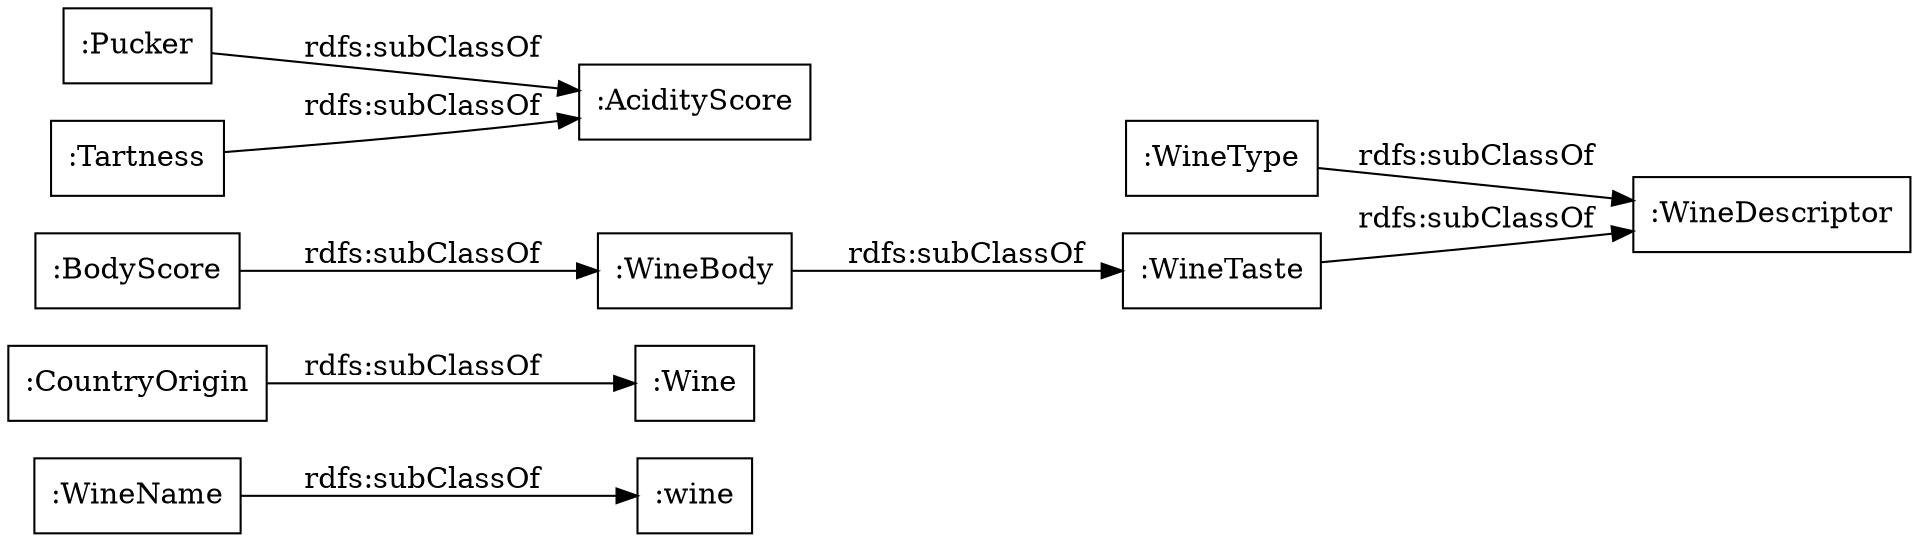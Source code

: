 digraph ar2dtool_diagram { 
rankdir=LR;
size="1000"
node [shape = rectangle, color="black"]; ":WineName" ":CountryOrigin" ":WineDescriptor" ":AcidityScore" ":Pucker" ":WineType" ":Tartness" ":WineTaste" ":wine" ":WineBody" ":BodyScore" ":Wine" ; /*classes style*/
	":BodyScore" -> ":WineBody" [ label = "rdfs:subClassOf" ];
	":WineType" -> ":WineDescriptor" [ label = "rdfs:subClassOf" ];
	":WineBody" -> ":WineTaste" [ label = "rdfs:subClassOf" ];
	":Tartness" -> ":AcidityScore" [ label = "rdfs:subClassOf" ];
	":WineTaste" -> ":WineDescriptor" [ label = "rdfs:subClassOf" ];
	":WineName" -> ":wine" [ label = "rdfs:subClassOf" ];
	":CountryOrigin" -> ":Wine" [ label = "rdfs:subClassOf" ];
	":Pucker" -> ":AcidityScore" [ label = "rdfs:subClassOf" ];

}
